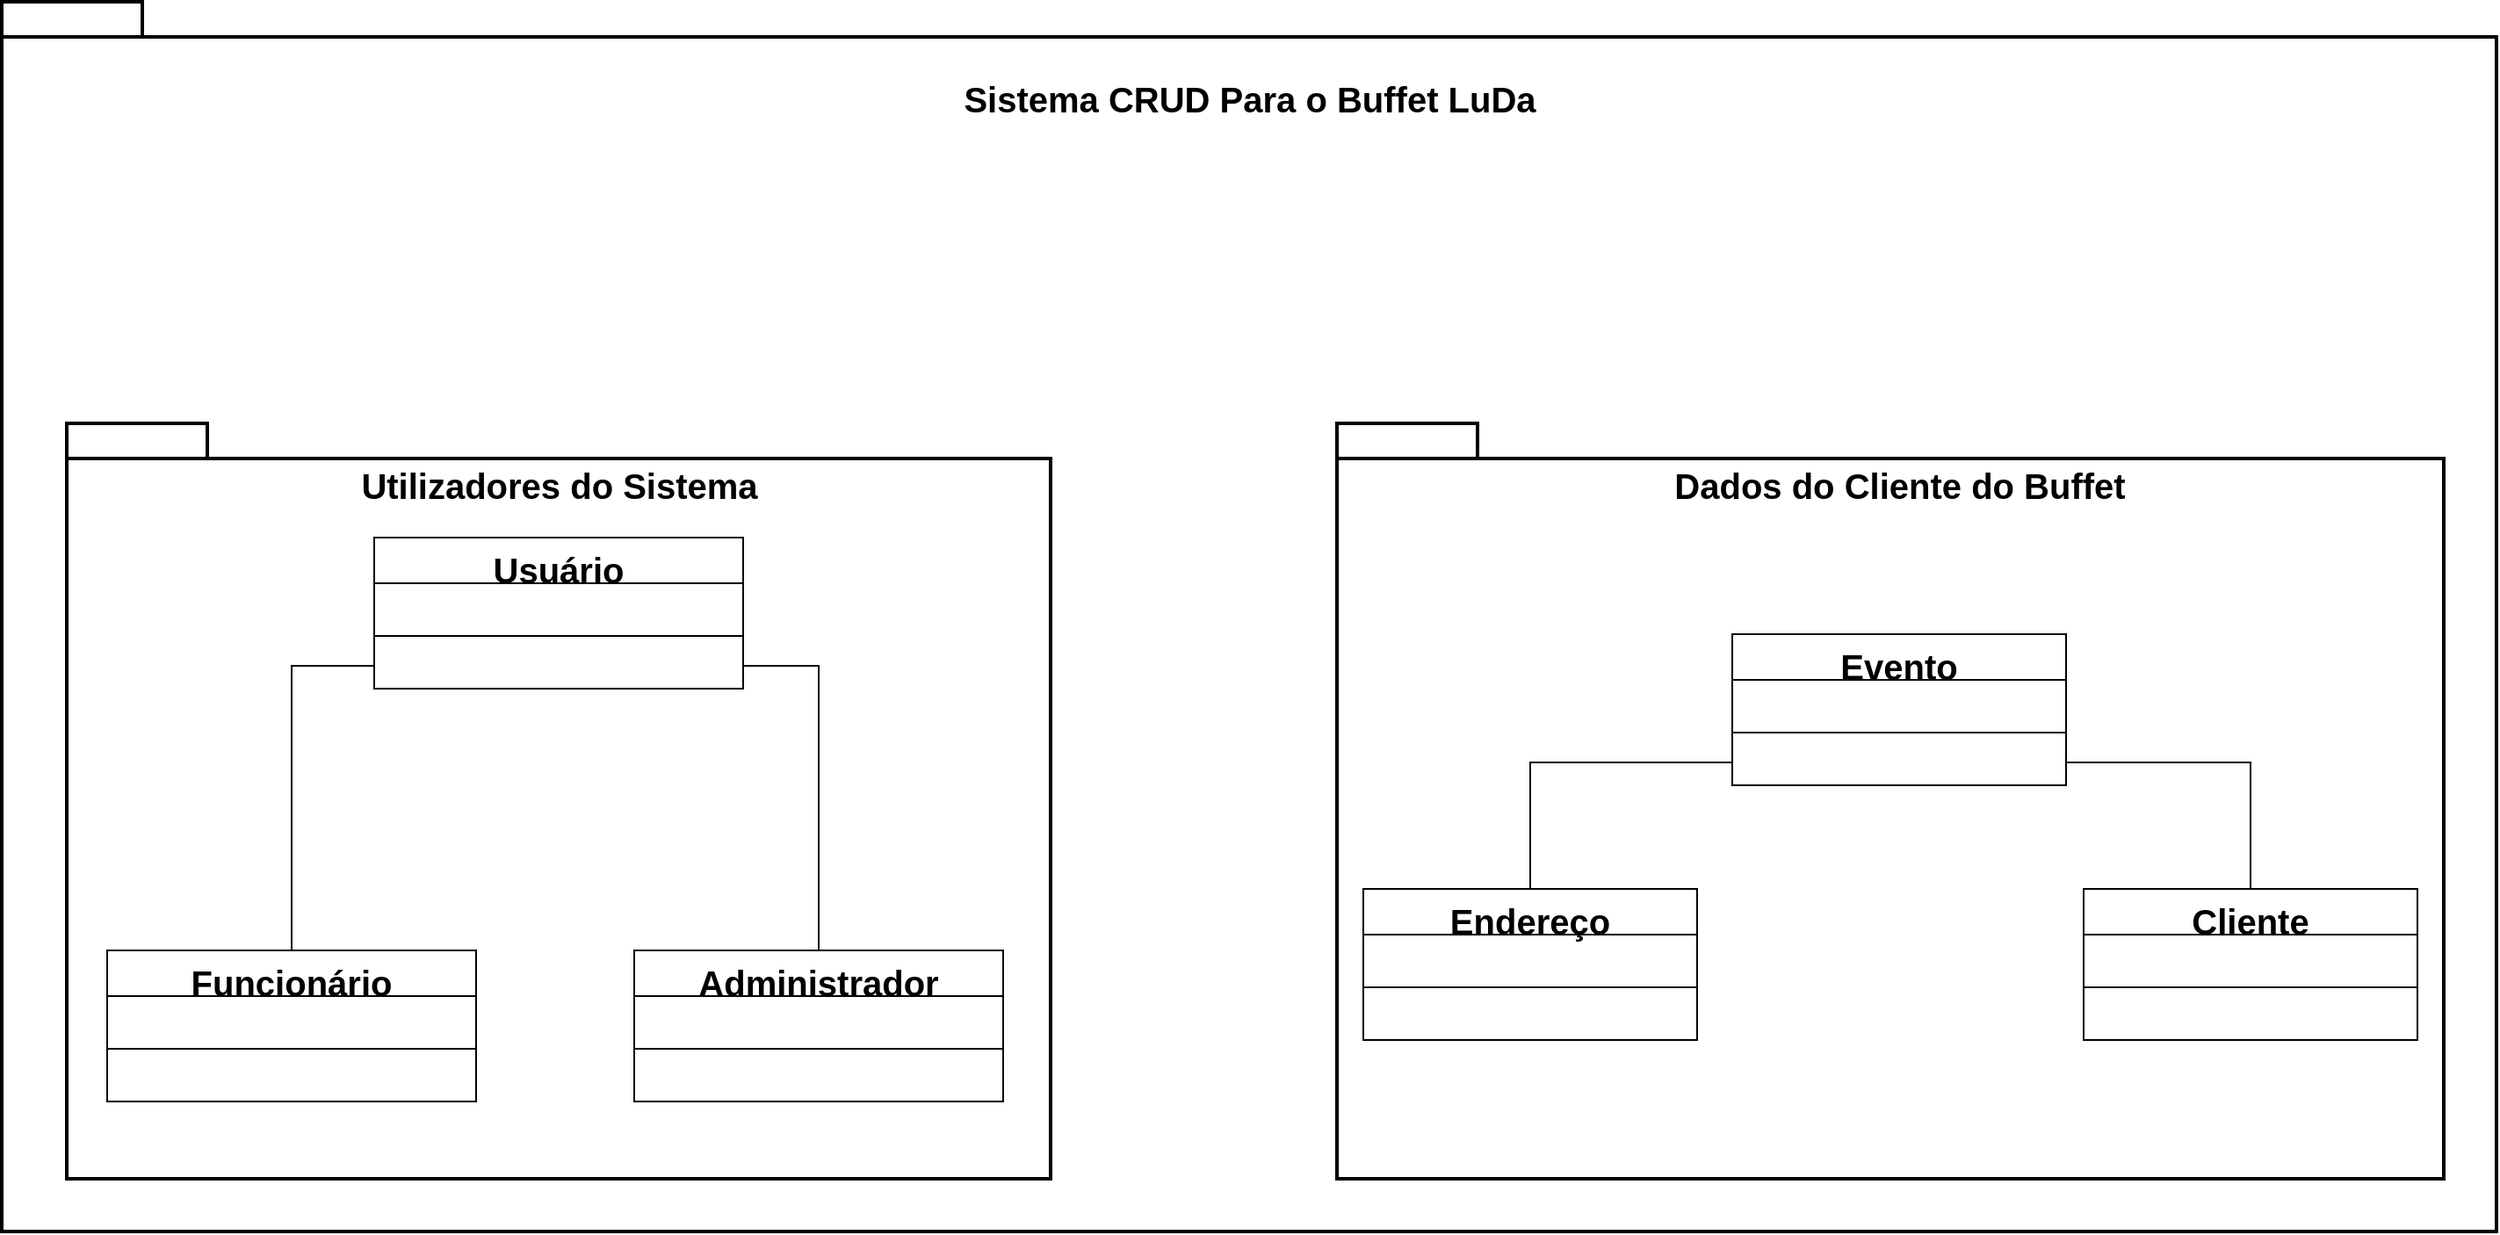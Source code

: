 <mxfile version="16.6.4" type="device"><diagram id="gLpR98S5ay8ODqW90B6S" name="Page-1"><mxGraphModel dx="1620" dy="899" grid="1" gridSize="10" guides="1" tooltips="1" connect="1" arrows="1" fold="1" page="1" pageScale="1" pageWidth="827" pageHeight="1169" math="0" shadow="0"><root><mxCell id="0"/><mxCell id="1" parent="0"/><mxCell id="N7dOBWKhzy0wbSYVfnhw-92" value="" style="shape=folder;tabWidth=80;tabHeight=20;tabPosition=left;strokeWidth=2;html=1;whiteSpace=wrap;align=center;" vertex="1" parent="1"><mxGeometry x="230" y="300" width="1420" height="700" as="geometry"/></mxCell><mxCell id="N7dOBWKhzy0wbSYVfnhw-94" value="&lt;b&gt;&lt;font style=&quot;font-size: 20px&quot;&gt;Sistema CRUD Para o Buffet LuDa&lt;/font&gt;&lt;/b&gt;" style="text;html=1;strokeColor=none;fillColor=none;align=center;verticalAlign=middle;whiteSpace=wrap;rounded=0;" vertex="1" parent="1"><mxGeometry x="743.75" y="340" width="392.5" height="30" as="geometry"/></mxCell><mxCell id="N7dOBWKhzy0wbSYVfnhw-97" value="" style="shape=folder;tabWidth=80;tabHeight=20;tabPosition=left;strokeWidth=2;html=1;whiteSpace=wrap;align=center;fontSize=20;" vertex="1" parent="1"><mxGeometry x="267" y="540" width="560" height="430" as="geometry"/></mxCell><mxCell id="N7dOBWKhzy0wbSYVfnhw-98" value="Usuário" style="swimlane;fontStyle=1;align=center;verticalAlign=top;childLayout=stackLayout;horizontal=1;startSize=26;horizontalStack=0;resizeParent=1;resizeParentMax=0;resizeLast=0;collapsible=1;marginBottom=0;fontSize=20;" vertex="1" parent="1"><mxGeometry x="442" y="605" width="210" height="86" as="geometry"/></mxCell><mxCell id="N7dOBWKhzy0wbSYVfnhw-99" value="   " style="text;strokeColor=none;fillColor=none;align=left;verticalAlign=top;spacingLeft=4;spacingRight=4;overflow=hidden;rotatable=0;points=[[0,0.5],[1,0.5]];portConstraint=eastwest;fontSize=20;" vertex="1" parent="N7dOBWKhzy0wbSYVfnhw-98"><mxGeometry y="26" width="210" height="26" as="geometry"/></mxCell><mxCell id="N7dOBWKhzy0wbSYVfnhw-100" value="" style="line;strokeWidth=1;fillColor=none;align=left;verticalAlign=middle;spacingTop=-1;spacingLeft=3;spacingRight=3;rotatable=0;labelPosition=right;points=[];portConstraint=eastwest;fontSize=20;" vertex="1" parent="N7dOBWKhzy0wbSYVfnhw-98"><mxGeometry y="52" width="210" height="8" as="geometry"/></mxCell><mxCell id="N7dOBWKhzy0wbSYVfnhw-101" value="    " style="text;strokeColor=none;fillColor=none;align=left;verticalAlign=top;spacingLeft=4;spacingRight=4;overflow=hidden;rotatable=0;points=[[0,0.5],[1,0.5]];portConstraint=eastwest;fontSize=20;" vertex="1" parent="N7dOBWKhzy0wbSYVfnhw-98"><mxGeometry y="60" width="210" height="26" as="geometry"/></mxCell><mxCell id="N7dOBWKhzy0wbSYVfnhw-139" style="edgeStyle=orthogonalEdgeStyle;rounded=0;orthogonalLoop=1;jettySize=auto;html=1;exitX=0.5;exitY=0;exitDx=0;exitDy=0;entryX=0;entryY=0.5;entryDx=0;entryDy=0;fontSize=20;endArrow=none;endFill=0;" edge="1" parent="1" source="N7dOBWKhzy0wbSYVfnhw-102" target="N7dOBWKhzy0wbSYVfnhw-101"><mxGeometry relative="1" as="geometry"/></mxCell><mxCell id="N7dOBWKhzy0wbSYVfnhw-102" value="Funcionário" style="swimlane;fontStyle=1;align=center;verticalAlign=top;childLayout=stackLayout;horizontal=1;startSize=26;horizontalStack=0;resizeParent=1;resizeParentMax=0;resizeLast=0;collapsible=1;marginBottom=0;fontSize=20;" vertex="1" parent="1"><mxGeometry x="290" y="840" width="210" height="86" as="geometry"/></mxCell><mxCell id="N7dOBWKhzy0wbSYVfnhw-103" value="   " style="text;strokeColor=none;fillColor=none;align=left;verticalAlign=top;spacingLeft=4;spacingRight=4;overflow=hidden;rotatable=0;points=[[0,0.5],[1,0.5]];portConstraint=eastwest;fontSize=20;" vertex="1" parent="N7dOBWKhzy0wbSYVfnhw-102"><mxGeometry y="26" width="210" height="26" as="geometry"/></mxCell><mxCell id="N7dOBWKhzy0wbSYVfnhw-104" value="" style="line;strokeWidth=1;fillColor=none;align=left;verticalAlign=middle;spacingTop=-1;spacingLeft=3;spacingRight=3;rotatable=0;labelPosition=right;points=[];portConstraint=eastwest;fontSize=20;" vertex="1" parent="N7dOBWKhzy0wbSYVfnhw-102"><mxGeometry y="52" width="210" height="8" as="geometry"/></mxCell><mxCell id="N7dOBWKhzy0wbSYVfnhw-105" value="    " style="text;strokeColor=none;fillColor=none;align=left;verticalAlign=top;spacingLeft=4;spacingRight=4;overflow=hidden;rotatable=0;points=[[0,0.5],[1,0.5]];portConstraint=eastwest;fontSize=20;" vertex="1" parent="N7dOBWKhzy0wbSYVfnhw-102"><mxGeometry y="60" width="210" height="26" as="geometry"/></mxCell><mxCell id="N7dOBWKhzy0wbSYVfnhw-140" style="edgeStyle=orthogonalEdgeStyle;rounded=0;orthogonalLoop=1;jettySize=auto;html=1;exitX=0.5;exitY=0;exitDx=0;exitDy=0;entryX=1;entryY=0.5;entryDx=0;entryDy=0;fontSize=20;endArrow=none;endFill=0;" edge="1" parent="1" source="N7dOBWKhzy0wbSYVfnhw-106" target="N7dOBWKhzy0wbSYVfnhw-101"><mxGeometry relative="1" as="geometry"/></mxCell><mxCell id="N7dOBWKhzy0wbSYVfnhw-106" value="Administrador" style="swimlane;fontStyle=1;align=center;verticalAlign=top;childLayout=stackLayout;horizontal=1;startSize=26;horizontalStack=0;resizeParent=1;resizeParentMax=0;resizeLast=0;collapsible=1;marginBottom=0;fontSize=20;" vertex="1" parent="1"><mxGeometry x="590" y="840" width="210" height="86" as="geometry"/></mxCell><mxCell id="N7dOBWKhzy0wbSYVfnhw-107" value="   " style="text;strokeColor=none;fillColor=none;align=left;verticalAlign=top;spacingLeft=4;spacingRight=4;overflow=hidden;rotatable=0;points=[[0,0.5],[1,0.5]];portConstraint=eastwest;fontSize=20;" vertex="1" parent="N7dOBWKhzy0wbSYVfnhw-106"><mxGeometry y="26" width="210" height="26" as="geometry"/></mxCell><mxCell id="N7dOBWKhzy0wbSYVfnhw-108" value="" style="line;strokeWidth=1;fillColor=none;align=left;verticalAlign=middle;spacingTop=-1;spacingLeft=3;spacingRight=3;rotatable=0;labelPosition=right;points=[];portConstraint=eastwest;fontSize=20;" vertex="1" parent="N7dOBWKhzy0wbSYVfnhw-106"><mxGeometry y="52" width="210" height="8" as="geometry"/></mxCell><mxCell id="N7dOBWKhzy0wbSYVfnhw-109" value="    " style="text;strokeColor=none;fillColor=none;align=left;verticalAlign=top;spacingLeft=4;spacingRight=4;overflow=hidden;rotatable=0;points=[[0,0.5],[1,0.5]];portConstraint=eastwest;fontSize=20;" vertex="1" parent="N7dOBWKhzy0wbSYVfnhw-106"><mxGeometry y="60" width="210" height="26" as="geometry"/></mxCell><mxCell id="N7dOBWKhzy0wbSYVfnhw-110" value="&lt;b&gt;&lt;font style=&quot;font-size: 20px&quot;&gt;Utilizadores do Sistema&lt;/font&gt;&lt;/b&gt;" style="text;html=1;strokeColor=none;fillColor=none;align=center;verticalAlign=middle;whiteSpace=wrap;rounded=0;" vertex="1" parent="1"><mxGeometry x="350.75" y="560" width="392.5" height="30" as="geometry"/></mxCell><mxCell id="N7dOBWKhzy0wbSYVfnhw-116" value="" style="shape=folder;tabWidth=80;tabHeight=20;tabPosition=left;strokeWidth=2;html=1;whiteSpace=wrap;align=center;fontSize=20;" vertex="1" parent="1"><mxGeometry x="990" y="540" width="630" height="430" as="geometry"/></mxCell><mxCell id="N7dOBWKhzy0wbSYVfnhw-126" value="Cliente" style="swimlane;fontStyle=1;align=center;verticalAlign=top;childLayout=stackLayout;horizontal=1;startSize=26;horizontalStack=0;resizeParent=1;resizeParentMax=0;resizeLast=0;collapsible=1;marginBottom=0;fontSize=20;" vertex="1" parent="1"><mxGeometry x="1415" y="805" width="190" height="86" as="geometry"/></mxCell><mxCell id="N7dOBWKhzy0wbSYVfnhw-127" value="   " style="text;strokeColor=none;fillColor=none;align=left;verticalAlign=top;spacingLeft=4;spacingRight=4;overflow=hidden;rotatable=0;points=[[0,0.5],[1,0.5]];portConstraint=eastwest;fontSize=20;" vertex="1" parent="N7dOBWKhzy0wbSYVfnhw-126"><mxGeometry y="26" width="190" height="26" as="geometry"/></mxCell><mxCell id="N7dOBWKhzy0wbSYVfnhw-128" value="" style="line;strokeWidth=1;fillColor=none;align=left;verticalAlign=middle;spacingTop=-1;spacingLeft=3;spacingRight=3;rotatable=0;labelPosition=right;points=[];portConstraint=eastwest;fontSize=20;" vertex="1" parent="N7dOBWKhzy0wbSYVfnhw-126"><mxGeometry y="52" width="190" height="8" as="geometry"/></mxCell><mxCell id="N7dOBWKhzy0wbSYVfnhw-129" value="    " style="text;strokeColor=none;fillColor=none;align=left;verticalAlign=top;spacingLeft=4;spacingRight=4;overflow=hidden;rotatable=0;points=[[0,0.5],[1,0.5]];portConstraint=eastwest;fontSize=20;" vertex="1" parent="N7dOBWKhzy0wbSYVfnhw-126"><mxGeometry y="60" width="190" height="26" as="geometry"/></mxCell><mxCell id="N7dOBWKhzy0wbSYVfnhw-130" value="Evento" style="swimlane;fontStyle=1;align=center;verticalAlign=top;childLayout=stackLayout;horizontal=1;startSize=26;horizontalStack=0;resizeParent=1;resizeParentMax=0;resizeLast=0;collapsible=1;marginBottom=0;fontSize=20;" vertex="1" parent="1"><mxGeometry x="1215" y="660" width="190" height="86" as="geometry"/></mxCell><mxCell id="N7dOBWKhzy0wbSYVfnhw-131" value="   " style="text;strokeColor=none;fillColor=none;align=left;verticalAlign=top;spacingLeft=4;spacingRight=4;overflow=hidden;rotatable=0;points=[[0,0.5],[1,0.5]];portConstraint=eastwest;fontSize=20;" vertex="1" parent="N7dOBWKhzy0wbSYVfnhw-130"><mxGeometry y="26" width="190" height="26" as="geometry"/></mxCell><mxCell id="N7dOBWKhzy0wbSYVfnhw-132" value="" style="line;strokeWidth=1;fillColor=none;align=left;verticalAlign=middle;spacingTop=-1;spacingLeft=3;spacingRight=3;rotatable=0;labelPosition=right;points=[];portConstraint=eastwest;fontSize=20;" vertex="1" parent="N7dOBWKhzy0wbSYVfnhw-130"><mxGeometry y="52" width="190" height="8" as="geometry"/></mxCell><mxCell id="N7dOBWKhzy0wbSYVfnhw-133" value="    " style="text;strokeColor=none;fillColor=none;align=left;verticalAlign=top;spacingLeft=4;spacingRight=4;overflow=hidden;rotatable=0;points=[[0,0.5],[1,0.5]];portConstraint=eastwest;fontSize=20;" vertex="1" parent="N7dOBWKhzy0wbSYVfnhw-130"><mxGeometry y="60" width="190" height="26" as="geometry"/></mxCell><mxCell id="N7dOBWKhzy0wbSYVfnhw-141" style="edgeStyle=orthogonalEdgeStyle;rounded=0;orthogonalLoop=1;jettySize=auto;html=1;exitX=0.5;exitY=0;exitDx=0;exitDy=0;entryX=0;entryY=0.5;entryDx=0;entryDy=0;fontSize=20;endArrow=none;endFill=0;" edge="1" parent="1" source="N7dOBWKhzy0wbSYVfnhw-134" target="N7dOBWKhzy0wbSYVfnhw-133"><mxGeometry relative="1" as="geometry"/></mxCell><mxCell id="N7dOBWKhzy0wbSYVfnhw-134" value="Endereço" style="swimlane;fontStyle=1;align=center;verticalAlign=top;childLayout=stackLayout;horizontal=1;startSize=26;horizontalStack=0;resizeParent=1;resizeParentMax=0;resizeLast=0;collapsible=1;marginBottom=0;fontSize=20;" vertex="1" parent="1"><mxGeometry x="1005" y="805" width="190" height="86" as="geometry"/></mxCell><mxCell id="N7dOBWKhzy0wbSYVfnhw-135" value="   " style="text;strokeColor=none;fillColor=none;align=left;verticalAlign=top;spacingLeft=4;spacingRight=4;overflow=hidden;rotatable=0;points=[[0,0.5],[1,0.5]];portConstraint=eastwest;fontSize=20;" vertex="1" parent="N7dOBWKhzy0wbSYVfnhw-134"><mxGeometry y="26" width="190" height="26" as="geometry"/></mxCell><mxCell id="N7dOBWKhzy0wbSYVfnhw-136" value="" style="line;strokeWidth=1;fillColor=none;align=left;verticalAlign=middle;spacingTop=-1;spacingLeft=3;spacingRight=3;rotatable=0;labelPosition=right;points=[];portConstraint=eastwest;fontSize=20;" vertex="1" parent="N7dOBWKhzy0wbSYVfnhw-134"><mxGeometry y="52" width="190" height="8" as="geometry"/></mxCell><mxCell id="N7dOBWKhzy0wbSYVfnhw-137" value="    " style="text;strokeColor=none;fillColor=none;align=left;verticalAlign=top;spacingLeft=4;spacingRight=4;overflow=hidden;rotatable=0;points=[[0,0.5],[1,0.5]];portConstraint=eastwest;fontSize=20;" vertex="1" parent="N7dOBWKhzy0wbSYVfnhw-134"><mxGeometry y="60" width="190" height="26" as="geometry"/></mxCell><mxCell id="N7dOBWKhzy0wbSYVfnhw-142" style="edgeStyle=orthogonalEdgeStyle;rounded=0;orthogonalLoop=1;jettySize=auto;html=1;exitX=1;exitY=0.5;exitDx=0;exitDy=0;entryX=0.5;entryY=0;entryDx=0;entryDy=0;fontSize=20;endArrow=none;endFill=0;" edge="1" parent="1" source="N7dOBWKhzy0wbSYVfnhw-133" target="N7dOBWKhzy0wbSYVfnhw-126"><mxGeometry relative="1" as="geometry"/></mxCell><mxCell id="N7dOBWKhzy0wbSYVfnhw-143" value="&lt;b&gt;&lt;font style=&quot;font-size: 20px&quot;&gt;Dados do Cliente do Buffet&lt;/font&gt;&lt;/b&gt;" style="text;html=1;strokeColor=none;fillColor=none;align=center;verticalAlign=middle;whiteSpace=wrap;rounded=0;" vertex="1" parent="1"><mxGeometry x="1113.75" y="560" width="392.5" height="30" as="geometry"/></mxCell></root></mxGraphModel></diagram></mxfile>